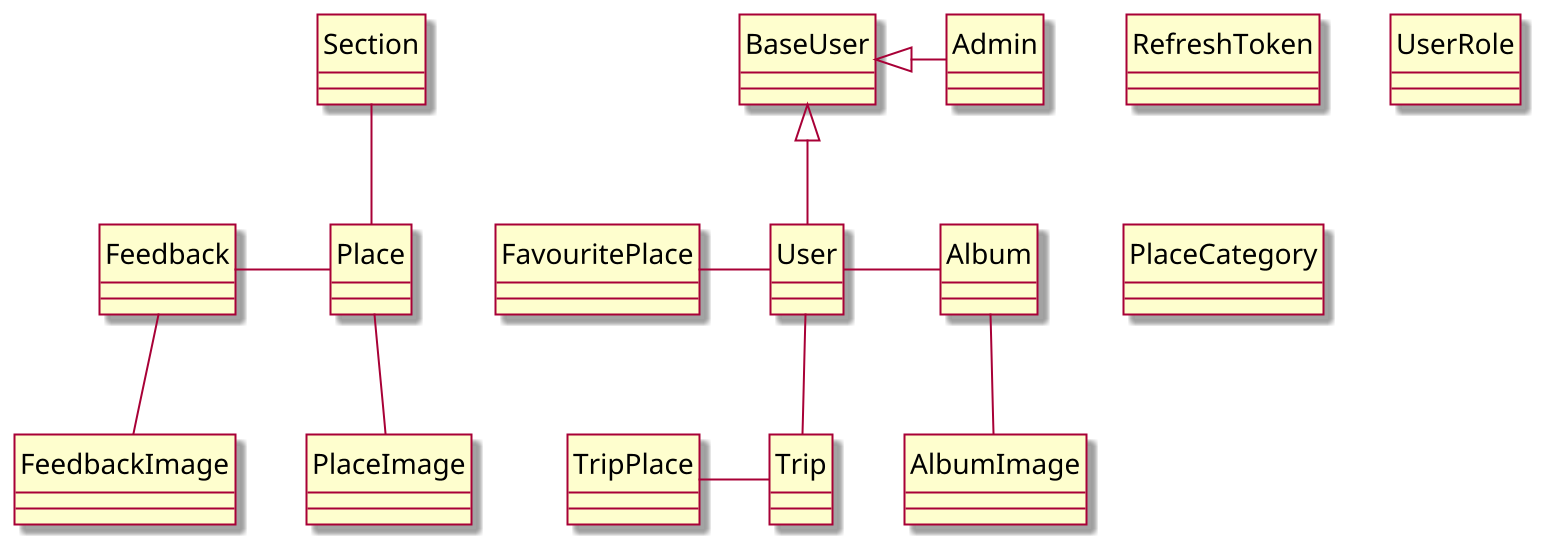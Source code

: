 @startuml ClassConceptualDiagram

skin rose
scale 2
hide circle

class Album {}

class AlbumImage {
}

class BaseUser {
}

class Admin {
}

class User {
}

class Place {
}

class PlaceImage {
}

class Feedback {
}

class FeedbackImage {
}

class Section {
}

class FavouritePlace {
}

class Trip {
}

class TripPlace {
}

class RefreshToken {
}

enum UserRole {
}

enum PlaceCategory {
}

BaseUser <|-right- Admin
BaseUser <|-down- User
Place -left- Feedback
Feedback -down- FeedbackImage
User -down- Trip
User -left- FavouritePlace
Trip -left- TripPlace
User -right- Album
Album -down- AlbumImage
Place -up- Section
Place -down- PlaceImage

@enduml
